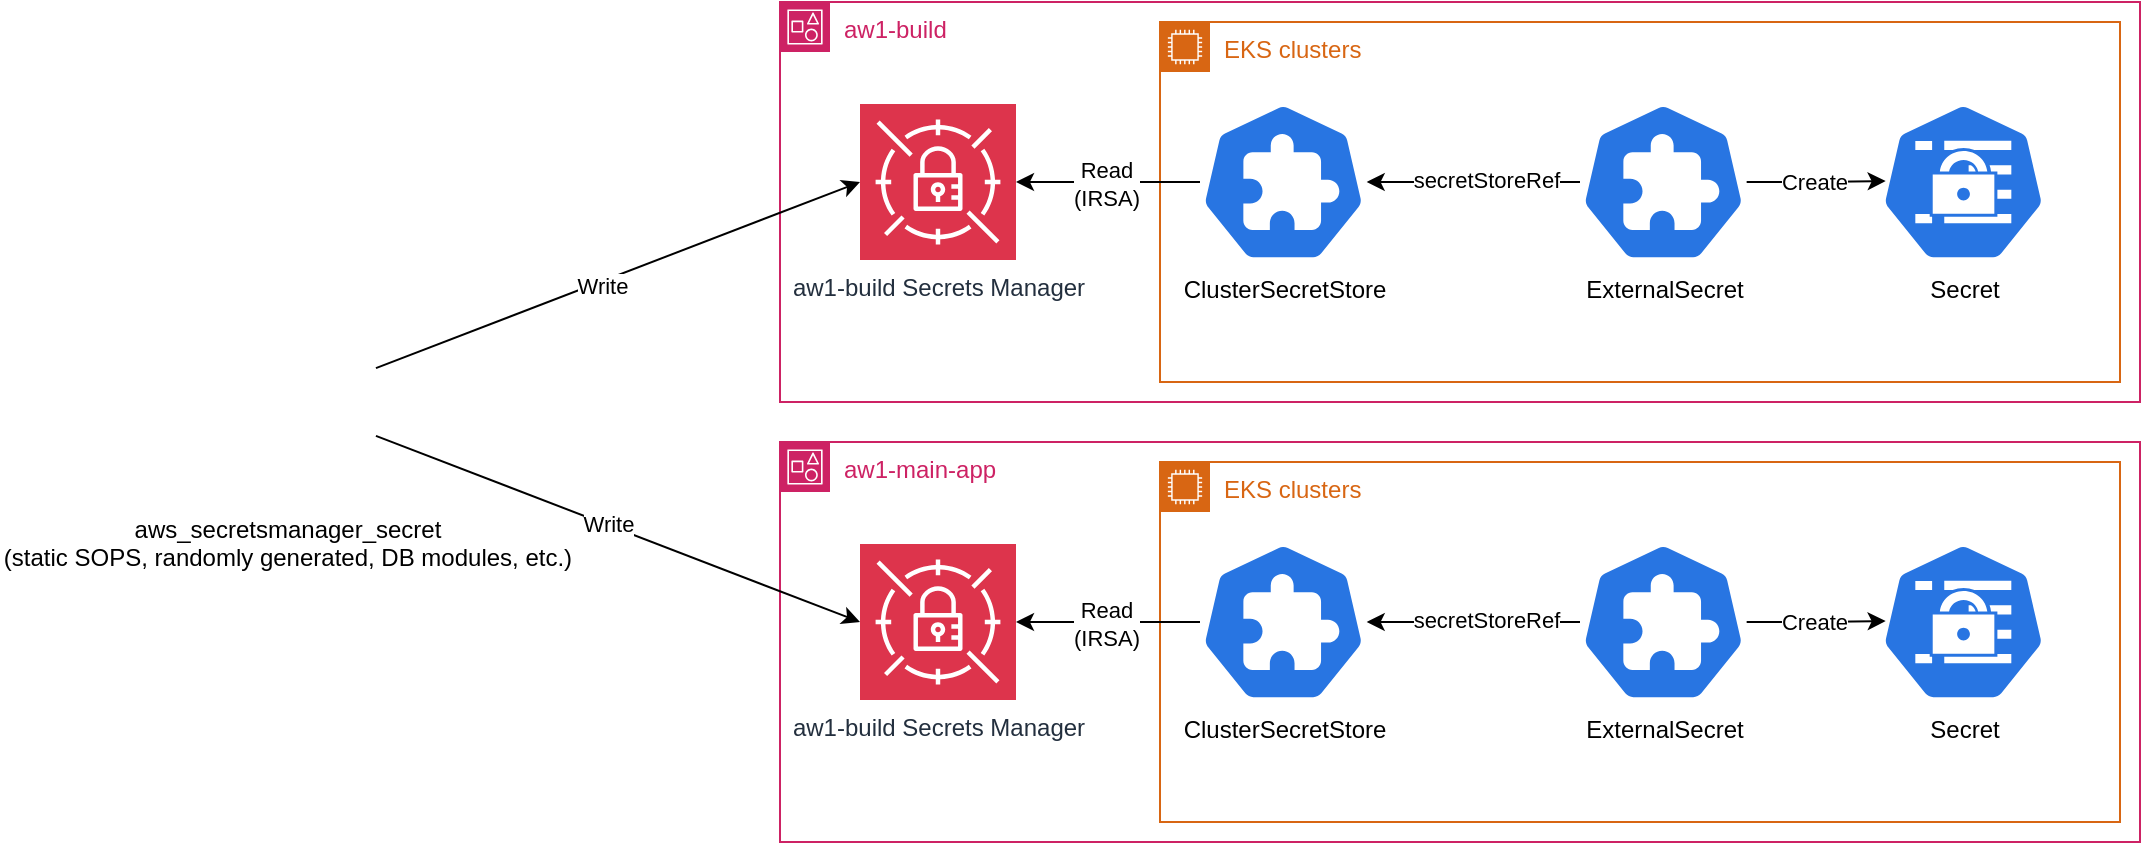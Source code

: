 <mxfile version="27.1.6">
  <diagram name="Page-1" id="AttyKVSFYQryVe4-kl-1">
    <mxGraphModel dx="2646" dy="1192" grid="1" gridSize="10" guides="1" tooltips="1" connect="1" arrows="1" fold="1" page="1" pageScale="1" pageWidth="850" pageHeight="1100" math="0" shadow="0">
      <root>
        <mxCell id="0" />
        <mxCell id="1" parent="0" />
        <mxCell id="ozj7rmMxrdjxO9l_UFkY-2" value="aw1-build" style="points=[[0,0],[0.25,0],[0.5,0],[0.75,0],[1,0],[1,0.25],[1,0.5],[1,0.75],[1,1],[0.75,1],[0.5,1],[0.25,1],[0,1],[0,0.75],[0,0.5],[0,0.25]];outlineConnect=0;gradientColor=none;html=1;whiteSpace=wrap;fontSize=12;fontStyle=0;container=1;pointerEvents=0;collapsible=0;recursiveResize=0;shape=mxgraph.aws4.group;grIcon=mxgraph.aws4.group_account;strokeColor=#CD2264;fillColor=none;verticalAlign=top;align=left;spacingLeft=30;fontColor=#CD2264;dashed=0;" vertex="1" parent="1">
          <mxGeometry x="130" y="230" width="680" height="200" as="geometry" />
        </mxCell>
        <mxCell id="ozj7rmMxrdjxO9l_UFkY-1" value="aw1-build Secrets Manager" style="sketch=0;points=[[0,0,0],[0.25,0,0],[0.5,0,0],[0.75,0,0],[1,0,0],[0,1,0],[0.25,1,0],[0.5,1,0],[0.75,1,0],[1,1,0],[0,0.25,0],[0,0.5,0],[0,0.75,0],[1,0.25,0],[1,0.5,0],[1,0.75,0]];outlineConnect=0;fontColor=#232F3E;fillColor=#DD344C;strokeColor=#ffffff;dashed=0;verticalLabelPosition=bottom;verticalAlign=top;align=center;html=1;fontSize=12;fontStyle=0;aspect=fixed;shape=mxgraph.aws4.resourceIcon;resIcon=mxgraph.aws4.secrets_manager;" vertex="1" parent="ozj7rmMxrdjxO9l_UFkY-2">
          <mxGeometry x="40" y="51" width="78" height="78" as="geometry" />
        </mxCell>
        <mxCell id="ozj7rmMxrdjxO9l_UFkY-12" value="EKS clusters" style="points=[[0,0],[0.25,0],[0.5,0],[0.75,0],[1,0],[1,0.25],[1,0.5],[1,0.75],[1,1],[0.75,1],[0.5,1],[0.25,1],[0,1],[0,0.75],[0,0.5],[0,0.25]];outlineConnect=0;gradientColor=none;html=1;whiteSpace=wrap;fontSize=12;fontStyle=0;container=1;pointerEvents=0;collapsible=0;recursiveResize=0;shape=mxgraph.aws4.group;grIcon=mxgraph.aws4.group_ec2_instance_contents;strokeColor=#D86613;fillColor=none;verticalAlign=top;align=left;spacingLeft=30;fontColor=#D86613;dashed=0;" vertex="1" parent="ozj7rmMxrdjxO9l_UFkY-2">
          <mxGeometry x="190" y="10" width="480" height="180" as="geometry" />
        </mxCell>
        <mxCell id="ozj7rmMxrdjxO9l_UFkY-8" value="ExternalSecret" style="aspect=fixed;sketch=0;html=1;dashed=0;whitespace=wrap;verticalLabelPosition=bottom;verticalAlign=top;fillColor=#2875E2;strokeColor=#ffffff;points=[[0.005,0.63,0],[0.1,0.2,0],[0.9,0.2,0],[0.5,0,0],[0.995,0.63,0],[0.72,0.99,0],[0.5,1,0],[0.28,0.99,0]];shape=mxgraph.kubernetes.icon2;prIcon=crd" vertex="1" parent="ozj7rmMxrdjxO9l_UFkY-12">
          <mxGeometry x="210" y="40" width="83.33" height="80" as="geometry" />
        </mxCell>
        <mxCell id="ozj7rmMxrdjxO9l_UFkY-6" value="Secret" style="aspect=fixed;sketch=0;html=1;dashed=0;whitespace=wrap;verticalLabelPosition=bottom;verticalAlign=top;fillColor=#2875E2;strokeColor=#ffffff;points=[[0.005,0.63,0],[0.1,0.2,0],[0.9,0.2,0],[0.5,0,0],[0.995,0.63,0],[0.72,0.99,0],[0.5,1,0],[0.28,0.99,0]];shape=mxgraph.kubernetes.icon2;prIcon=secret" vertex="1" parent="ozj7rmMxrdjxO9l_UFkY-12">
          <mxGeometry x="360" y="40" width="83.33" height="80" as="geometry" />
        </mxCell>
        <mxCell id="ozj7rmMxrdjxO9l_UFkY-25" style="edgeStyle=orthogonalEdgeStyle;rounded=0;orthogonalLoop=1;jettySize=auto;html=1;entryX=0.034;entryY=0.494;entryDx=0;entryDy=0;entryPerimeter=0;" edge="1" parent="ozj7rmMxrdjxO9l_UFkY-12" source="ozj7rmMxrdjxO9l_UFkY-8" target="ozj7rmMxrdjxO9l_UFkY-6">
          <mxGeometry relative="1" as="geometry" />
        </mxCell>
        <mxCell id="ozj7rmMxrdjxO9l_UFkY-26" value="Create" style="edgeLabel;html=1;align=center;verticalAlign=middle;resizable=0;points=[];" vertex="1" connectable="0" parent="ozj7rmMxrdjxO9l_UFkY-25">
          <mxGeometry x="-0.329" y="-1" relative="1" as="geometry">
            <mxPoint x="10" y="-1" as="offset" />
          </mxGeometry>
        </mxCell>
        <mxCell id="ozj7rmMxrdjxO9l_UFkY-7" value="ClusterSecretStore" style="aspect=fixed;sketch=0;html=1;dashed=0;whitespace=wrap;verticalLabelPosition=bottom;verticalAlign=top;fillColor=#2875E2;strokeColor=#ffffff;points=[[0.005,0.63,0],[0.1,0.2,0],[0.9,0.2,0],[0.5,0,0],[0.995,0.63,0],[0.72,0.99,0],[0.5,1,0],[0.28,0.99,0]];shape=mxgraph.kubernetes.icon2;prIcon=crd" vertex="1" parent="ozj7rmMxrdjxO9l_UFkY-2">
          <mxGeometry x="210" y="50" width="83.34" height="80" as="geometry" />
        </mxCell>
        <mxCell id="ozj7rmMxrdjxO9l_UFkY-16" style="edgeStyle=orthogonalEdgeStyle;rounded=0;orthogonalLoop=1;jettySize=auto;html=1;" edge="1" parent="ozj7rmMxrdjxO9l_UFkY-2" source="ozj7rmMxrdjxO9l_UFkY-8" target="ozj7rmMxrdjxO9l_UFkY-7">
          <mxGeometry relative="1" as="geometry" />
        </mxCell>
        <mxCell id="ozj7rmMxrdjxO9l_UFkY-18" value="secretStoreRef" style="edgeLabel;html=1;align=center;verticalAlign=middle;resizable=0;points=[];" vertex="1" connectable="0" parent="ozj7rmMxrdjxO9l_UFkY-16">
          <mxGeometry x="-0.121" y="-1" relative="1" as="geometry">
            <mxPoint as="offset" />
          </mxGeometry>
        </mxCell>
        <mxCell id="ozj7rmMxrdjxO9l_UFkY-27" style="edgeStyle=orthogonalEdgeStyle;rounded=0;orthogonalLoop=1;jettySize=auto;html=1;entryX=1;entryY=0.5;entryDx=0;entryDy=0;entryPerimeter=0;" edge="1" parent="ozj7rmMxrdjxO9l_UFkY-2" source="ozj7rmMxrdjxO9l_UFkY-7" target="ozj7rmMxrdjxO9l_UFkY-1">
          <mxGeometry relative="1" as="geometry" />
        </mxCell>
        <mxCell id="ozj7rmMxrdjxO9l_UFkY-28" value="Read&lt;br&gt;(IRSA)" style="edgeLabel;html=1;align=center;verticalAlign=middle;resizable=0;points=[];" vertex="1" connectable="0" parent="ozj7rmMxrdjxO9l_UFkY-27">
          <mxGeometry x="0.018" y="1" relative="1" as="geometry">
            <mxPoint as="offset" />
          </mxGeometry>
        </mxCell>
        <mxCell id="ozj7rmMxrdjxO9l_UFkY-29" value="aw1-main-app" style="points=[[0,0],[0.25,0],[0.5,0],[0.75,0],[1,0],[1,0.25],[1,0.5],[1,0.75],[1,1],[0.75,1],[0.5,1],[0.25,1],[0,1],[0,0.75],[0,0.5],[0,0.25]];outlineConnect=0;gradientColor=none;html=1;whiteSpace=wrap;fontSize=12;fontStyle=0;container=1;pointerEvents=0;collapsible=0;recursiveResize=0;shape=mxgraph.aws4.group;grIcon=mxgraph.aws4.group_account;strokeColor=#CD2264;fillColor=none;verticalAlign=top;align=left;spacingLeft=30;fontColor=#CD2264;dashed=0;" vertex="1" parent="1">
          <mxGeometry x="130" y="450" width="680" height="200" as="geometry" />
        </mxCell>
        <mxCell id="ozj7rmMxrdjxO9l_UFkY-30" value="aw1-build Secrets Manager" style="sketch=0;points=[[0,0,0],[0.25,0,0],[0.5,0,0],[0.75,0,0],[1,0,0],[0,1,0],[0.25,1,0],[0.5,1,0],[0.75,1,0],[1,1,0],[0,0.25,0],[0,0.5,0],[0,0.75,0],[1,0.25,0],[1,0.5,0],[1,0.75,0]];outlineConnect=0;fontColor=#232F3E;fillColor=#DD344C;strokeColor=#ffffff;dashed=0;verticalLabelPosition=bottom;verticalAlign=top;align=center;html=1;fontSize=12;fontStyle=0;aspect=fixed;shape=mxgraph.aws4.resourceIcon;resIcon=mxgraph.aws4.secrets_manager;" vertex="1" parent="ozj7rmMxrdjxO9l_UFkY-29">
          <mxGeometry x="40" y="51" width="78" height="78" as="geometry" />
        </mxCell>
        <mxCell id="ozj7rmMxrdjxO9l_UFkY-31" value="EKS clusters" style="points=[[0,0],[0.25,0],[0.5,0],[0.75,0],[1,0],[1,0.25],[1,0.5],[1,0.75],[1,1],[0.75,1],[0.5,1],[0.25,1],[0,1],[0,0.75],[0,0.5],[0,0.25]];outlineConnect=0;gradientColor=none;html=1;whiteSpace=wrap;fontSize=12;fontStyle=0;container=1;pointerEvents=0;collapsible=0;recursiveResize=0;shape=mxgraph.aws4.group;grIcon=mxgraph.aws4.group_ec2_instance_contents;strokeColor=#D86613;fillColor=none;verticalAlign=top;align=left;spacingLeft=30;fontColor=#D86613;dashed=0;" vertex="1" parent="ozj7rmMxrdjxO9l_UFkY-29">
          <mxGeometry x="190" y="10" width="480" height="180" as="geometry" />
        </mxCell>
        <mxCell id="ozj7rmMxrdjxO9l_UFkY-32" value="ExternalSecret" style="aspect=fixed;sketch=0;html=1;dashed=0;whitespace=wrap;verticalLabelPosition=bottom;verticalAlign=top;fillColor=#2875E2;strokeColor=#ffffff;points=[[0.005,0.63,0],[0.1,0.2,0],[0.9,0.2,0],[0.5,0,0],[0.995,0.63,0],[0.72,0.99,0],[0.5,1,0],[0.28,0.99,0]];shape=mxgraph.kubernetes.icon2;prIcon=crd" vertex="1" parent="ozj7rmMxrdjxO9l_UFkY-31">
          <mxGeometry x="210" y="40" width="83.33" height="80" as="geometry" />
        </mxCell>
        <mxCell id="ozj7rmMxrdjxO9l_UFkY-33" value="Secret" style="aspect=fixed;sketch=0;html=1;dashed=0;whitespace=wrap;verticalLabelPosition=bottom;verticalAlign=top;fillColor=#2875E2;strokeColor=#ffffff;points=[[0.005,0.63,0],[0.1,0.2,0],[0.9,0.2,0],[0.5,0,0],[0.995,0.63,0],[0.72,0.99,0],[0.5,1,0],[0.28,0.99,0]];shape=mxgraph.kubernetes.icon2;prIcon=secret" vertex="1" parent="ozj7rmMxrdjxO9l_UFkY-31">
          <mxGeometry x="360" y="40" width="83.33" height="80" as="geometry" />
        </mxCell>
        <mxCell id="ozj7rmMxrdjxO9l_UFkY-34" style="edgeStyle=orthogonalEdgeStyle;rounded=0;orthogonalLoop=1;jettySize=auto;html=1;entryX=0.034;entryY=0.494;entryDx=0;entryDy=0;entryPerimeter=0;" edge="1" parent="ozj7rmMxrdjxO9l_UFkY-31" source="ozj7rmMxrdjxO9l_UFkY-32" target="ozj7rmMxrdjxO9l_UFkY-33">
          <mxGeometry relative="1" as="geometry" />
        </mxCell>
        <mxCell id="ozj7rmMxrdjxO9l_UFkY-35" value="Create" style="edgeLabel;html=1;align=center;verticalAlign=middle;resizable=0;points=[];" vertex="1" connectable="0" parent="ozj7rmMxrdjxO9l_UFkY-34">
          <mxGeometry x="-0.329" y="-1" relative="1" as="geometry">
            <mxPoint x="10" y="-1" as="offset" />
          </mxGeometry>
        </mxCell>
        <mxCell id="ozj7rmMxrdjxO9l_UFkY-36" value="ClusterSecretStore" style="aspect=fixed;sketch=0;html=1;dashed=0;whitespace=wrap;verticalLabelPosition=bottom;verticalAlign=top;fillColor=#2875E2;strokeColor=#ffffff;points=[[0.005,0.63,0],[0.1,0.2,0],[0.9,0.2,0],[0.5,0,0],[0.995,0.63,0],[0.72,0.99,0],[0.5,1,0],[0.28,0.99,0]];shape=mxgraph.kubernetes.icon2;prIcon=crd" vertex="1" parent="ozj7rmMxrdjxO9l_UFkY-29">
          <mxGeometry x="210" y="50" width="83.34" height="80" as="geometry" />
        </mxCell>
        <mxCell id="ozj7rmMxrdjxO9l_UFkY-37" style="edgeStyle=orthogonalEdgeStyle;rounded=0;orthogonalLoop=1;jettySize=auto;html=1;" edge="1" parent="ozj7rmMxrdjxO9l_UFkY-29" source="ozj7rmMxrdjxO9l_UFkY-32" target="ozj7rmMxrdjxO9l_UFkY-36">
          <mxGeometry relative="1" as="geometry" />
        </mxCell>
        <mxCell id="ozj7rmMxrdjxO9l_UFkY-38" value="secretStoreRef" style="edgeLabel;html=1;align=center;verticalAlign=middle;resizable=0;points=[];" vertex="1" connectable="0" parent="ozj7rmMxrdjxO9l_UFkY-37">
          <mxGeometry x="-0.121" y="-1" relative="1" as="geometry">
            <mxPoint as="offset" />
          </mxGeometry>
        </mxCell>
        <mxCell id="ozj7rmMxrdjxO9l_UFkY-39" style="edgeStyle=orthogonalEdgeStyle;rounded=0;orthogonalLoop=1;jettySize=auto;html=1;entryX=1;entryY=0.5;entryDx=0;entryDy=0;entryPerimeter=0;" edge="1" parent="ozj7rmMxrdjxO9l_UFkY-29" source="ozj7rmMxrdjxO9l_UFkY-36" target="ozj7rmMxrdjxO9l_UFkY-30">
          <mxGeometry relative="1" as="geometry" />
        </mxCell>
        <mxCell id="ozj7rmMxrdjxO9l_UFkY-40" value="Read&lt;div&gt;(IRSA)&lt;/div&gt;" style="edgeLabel;html=1;align=center;verticalAlign=middle;resizable=0;points=[];" vertex="1" connectable="0" parent="ozj7rmMxrdjxO9l_UFkY-39">
          <mxGeometry x="0.018" y="1" relative="1" as="geometry">
            <mxPoint as="offset" />
          </mxGeometry>
        </mxCell>
        <mxCell id="ozj7rmMxrdjxO9l_UFkY-43" value="aws_secretsmanager_secret&#xa;(static SOPS, randomly generated, DB modules, etc.)" style="shape=image;verticalLabelPosition=bottom;labelBackgroundColor=default;verticalAlign=top;aspect=fixed;imageAspect=0;image=https://raw.githubusercontent.com/gilbarbara/logos/main/logos/terraform-icon.svg;" vertex="1" parent="1">
          <mxGeometry x="-160" y="380" width="87.97" height="100" as="geometry" />
        </mxCell>
        <mxCell id="ozj7rmMxrdjxO9l_UFkY-44" style="rounded=0;orthogonalLoop=1;jettySize=auto;html=1;entryX=0;entryY=0.5;entryDx=0;entryDy=0;entryPerimeter=0;" edge="1" parent="1" source="ozj7rmMxrdjxO9l_UFkY-43" target="ozj7rmMxrdjxO9l_UFkY-1">
          <mxGeometry relative="1" as="geometry" />
        </mxCell>
        <mxCell id="ozj7rmMxrdjxO9l_UFkY-46" value="Write" style="edgeLabel;html=1;align=center;verticalAlign=middle;resizable=0;points=[];" vertex="1" connectable="0" parent="ozj7rmMxrdjxO9l_UFkY-44">
          <mxGeometry x="-0.063" y="-2" relative="1" as="geometry">
            <mxPoint x="-1" as="offset" />
          </mxGeometry>
        </mxCell>
        <mxCell id="ozj7rmMxrdjxO9l_UFkY-45" style="rounded=0;orthogonalLoop=1;jettySize=auto;html=1;entryX=0;entryY=0.5;entryDx=0;entryDy=0;entryPerimeter=0;" edge="1" parent="1" source="ozj7rmMxrdjxO9l_UFkY-43" target="ozj7rmMxrdjxO9l_UFkY-30">
          <mxGeometry relative="1" as="geometry" />
        </mxCell>
        <mxCell id="ozj7rmMxrdjxO9l_UFkY-47" value="Write" style="edgeLabel;html=1;align=center;verticalAlign=middle;resizable=0;points=[];" vertex="1" connectable="0" parent="ozj7rmMxrdjxO9l_UFkY-45">
          <mxGeometry x="-0.045" y="1" relative="1" as="geometry">
            <mxPoint as="offset" />
          </mxGeometry>
        </mxCell>
      </root>
    </mxGraphModel>
  </diagram>
</mxfile>
